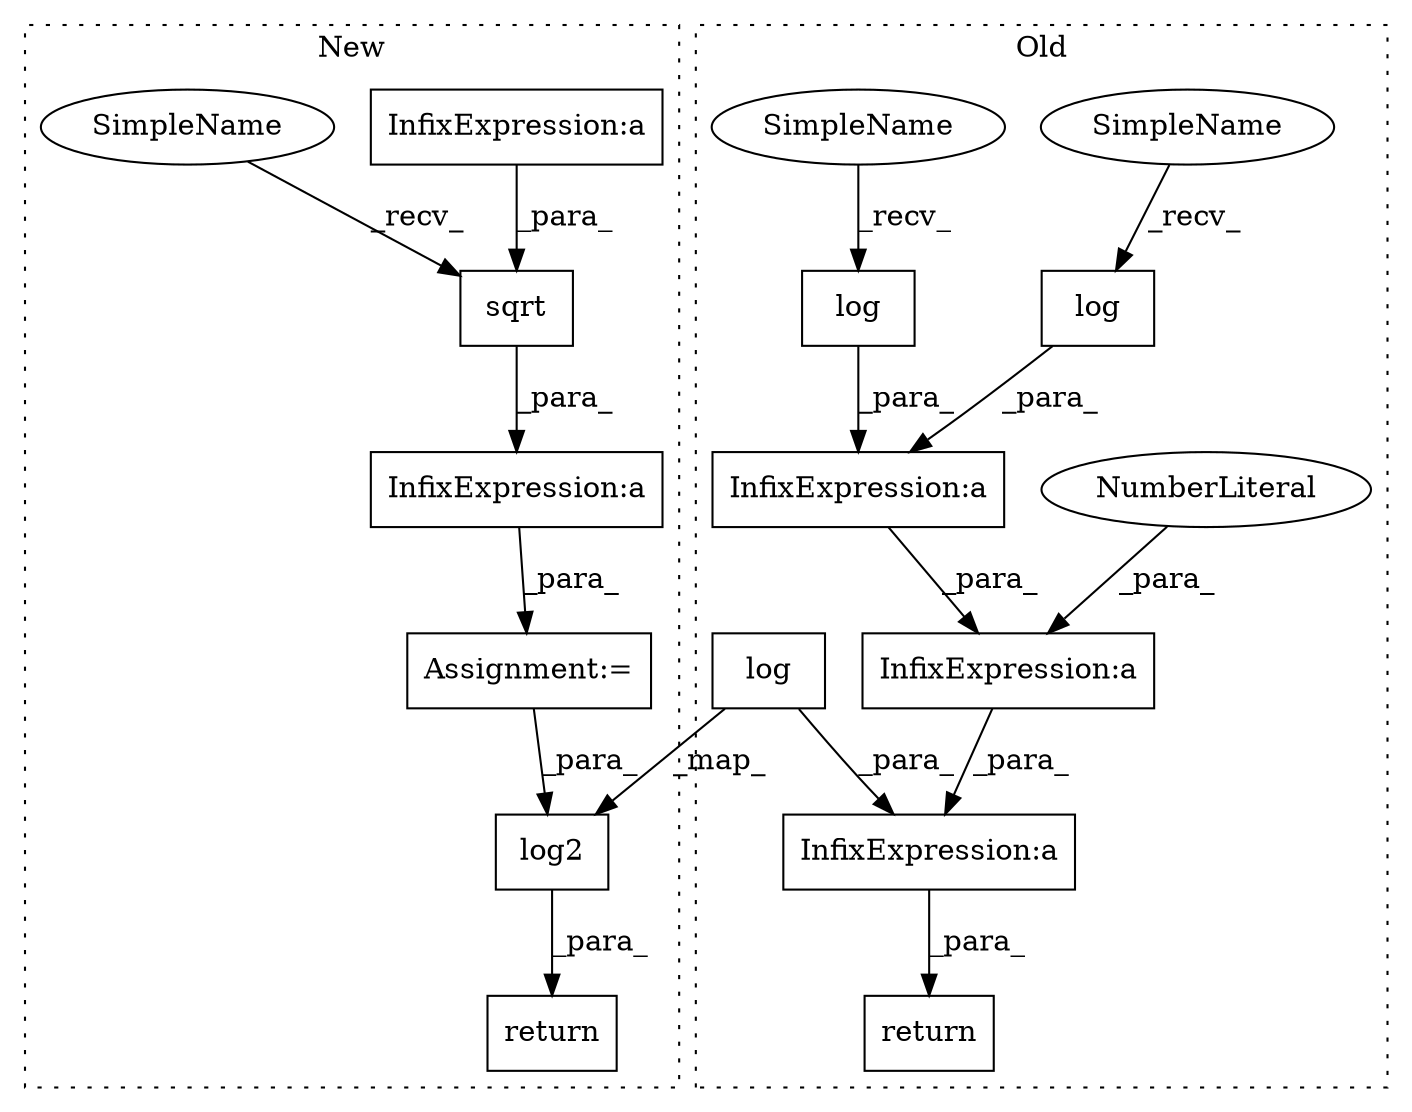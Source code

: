digraph G {
subgraph cluster0 {
1 [label="log" a="32" s="16849,16862" l="4,1" shape="box"];
3 [label="return" a="41" s="16804" l="7" shape="box"];
5 [label="InfixExpression:a" a="27" s="16865" l="3" shape="box"];
6 [label="InfixExpression:a" a="27" s="16840" l="3" shape="box"];
7 [label="InfixExpression:a" a="27" s="16816" l="3" shape="box"];
8 [label="log" a="32" s="16826,16839" l="4,1" shape="box"];
11 [label="NumberLiteral" a="34" s="16813" l="3" shape="ellipse"];
12 [label="log" a="32" s="16874,16884" l="4,1" shape="box"];
15 [label="SimpleName" a="42" s="16843" l="5" shape="ellipse"];
16 [label="SimpleName" a="42" s="16820" l="5" shape="ellipse"];
label = "Old";
style="dotted";
}
subgraph cluster1 {
2 [label="return" a="41" s="18177" l="7" shape="box"];
4 [label="Assignment:=" a="7" s="18124" l="1" shape="box"];
9 [label="InfixExpression:a" a="27" s="18159" l="3" shape="box"];
10 [label="InfixExpression:a" a="27" s="18146" l="3" shape="box"];
13 [label="log2" a="32" s="18190,18201" l="5,1" shape="box"];
14 [label="sqrt" a="32" s="18132,18158" l="5,1" shape="box"];
17 [label="SimpleName" a="42" s="18126" l="5" shape="ellipse"];
label = "New";
style="dotted";
}
1 -> 6 [label="_para_"];
4 -> 13 [label="_para_"];
5 -> 3 [label="_para_"];
6 -> 7 [label="_para_"];
7 -> 5 [label="_para_"];
8 -> 6 [label="_para_"];
9 -> 4 [label="_para_"];
10 -> 14 [label="_para_"];
11 -> 7 [label="_para_"];
12 -> 5 [label="_para_"];
12 -> 13 [label="_map_"];
13 -> 2 [label="_para_"];
14 -> 9 [label="_para_"];
15 -> 1 [label="_recv_"];
16 -> 8 [label="_recv_"];
17 -> 14 [label="_recv_"];
}